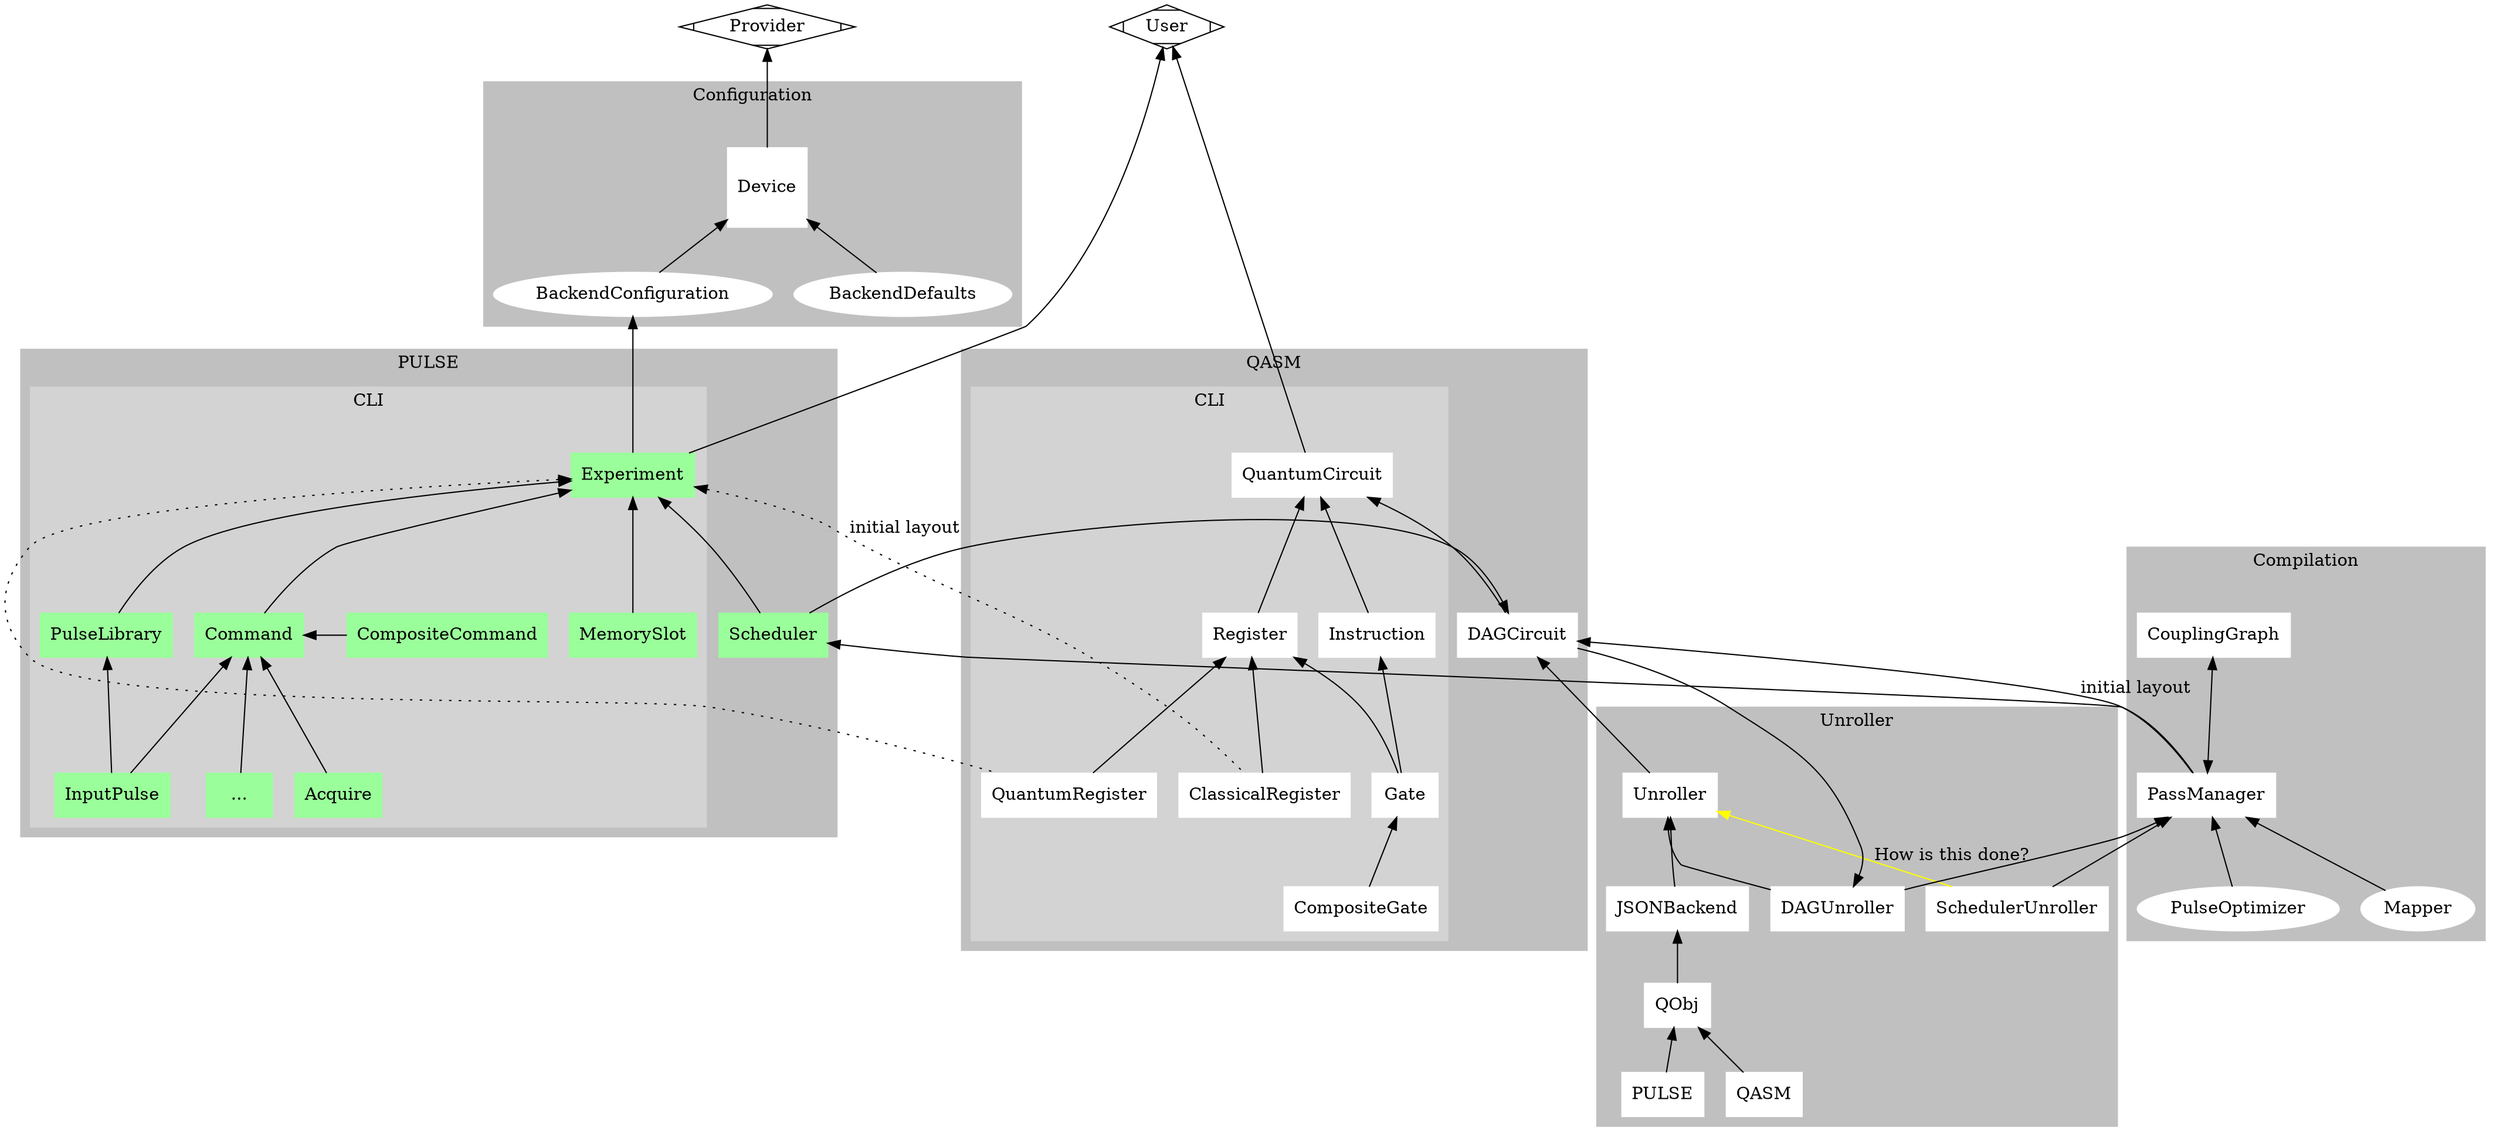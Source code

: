 
digraph Outline {
edge [dir="back"];
node [shape="rectangle"];
newrank=true;



subgraph cluster_QASM{
node [style=filled,color=white];
graph[style=dotted];
style=filled;
color=gray;
label = "QASM";


QuantumCircuit -> DAGCircuit;


subgraph cluster_QASMCLI{
node [style=filled,color=white];
graph[style=dotted];
style=filled;
color=lightgray;
label = "CLI";
QuantumCircuit-> Register;
Register -> ClassicalRegister;
Register -> QuantumRegister ;
QuantumCircuit -> Instruction;
Instruction -> Gate;
Gate -> CompositeGate;
Register -> Gate
}

}



subgraph cluster_PULSE{
node [style=filled,color=palegreen1];
graph[style=dotted];
style=filled;
color=gray;
label="PULSE";
subgraph cluster_PULSECLI{
graph[style=dotted];
style=filled;
color=lightgray;
label = "CLI";
Experiment -> Command
Experiment -> QuantumRegister [style=dotted]
Experiment -> ClassicalRegister [style=dotted]
Experiment -> MemorySlot
Command -> Acquire
Command -> InputPulse
Command -> "..."
Command -> CompositeCommand
{rank=same;Command;CompositeCommand}
#CompositeCommand -> Gate
Experiment -> PulseLibrary
PulseLibrary -> InputPulse
}
Experiment -> Scheduler
}

subgraph cluster_unroller{
node [style=filled,color=white];
graph[style=dotted];
style=filled;
color=gray;
label="Unroller";

Unroller -> JSONBackend;
Unroller -> DAGUnroller ;
DAGUnroller -> DAGCircuit;
DAGCircuit-> Unroller;
Unroller -> SchedulerUnroller [label="How is this done?",color=yellow];
JSONBackend -> QObj;
QObj -> PULSE;
QObj -> QASM;

}

subgraph cluster_compile{
node [style=filled,color=white,shape=ellipse];
graph[style=dotted];
style=filled;
color=gray;
label="Compilation";
PassManager[shape=rectangle];
PassManager -> Mapper;
PassManager -> PulseOptimizer;
CouplingGraph -> PassManager [dir="both"];
CouplingGraph [shape=rectangle];

}

subgraph cluster_configuration{
node [style=filled,color=white,shape=ellipse];
graph[style=dotted];
style=filled;
color=gray;
label="Configuration";
Device [shape=square]
Device->BackendConfiguration;
Device->BackendDefaults;
}

User [shape=Mdiamond];
User -> QuantumCircuit;
User -> Experiment;
Provider [shape=Mdiamond];
Provider -> Device
{rank=same;User;Provider}

DAGCircuit -> PassManager [label="initial layout"];
PassManager -> DAGUnroller;
PassManager;
DAGCircuit -> Scheduler [label="initial layout"];
Scheduler -> PassManager
PassManager -> SchedulerUnroller
BackendConfiguration -> Experiment
{rank=same;Experiment;QuantumCircuit}
{rank=same;Command;Instruction}
{rank=same;Scheduler;DAGCircuit}
}
